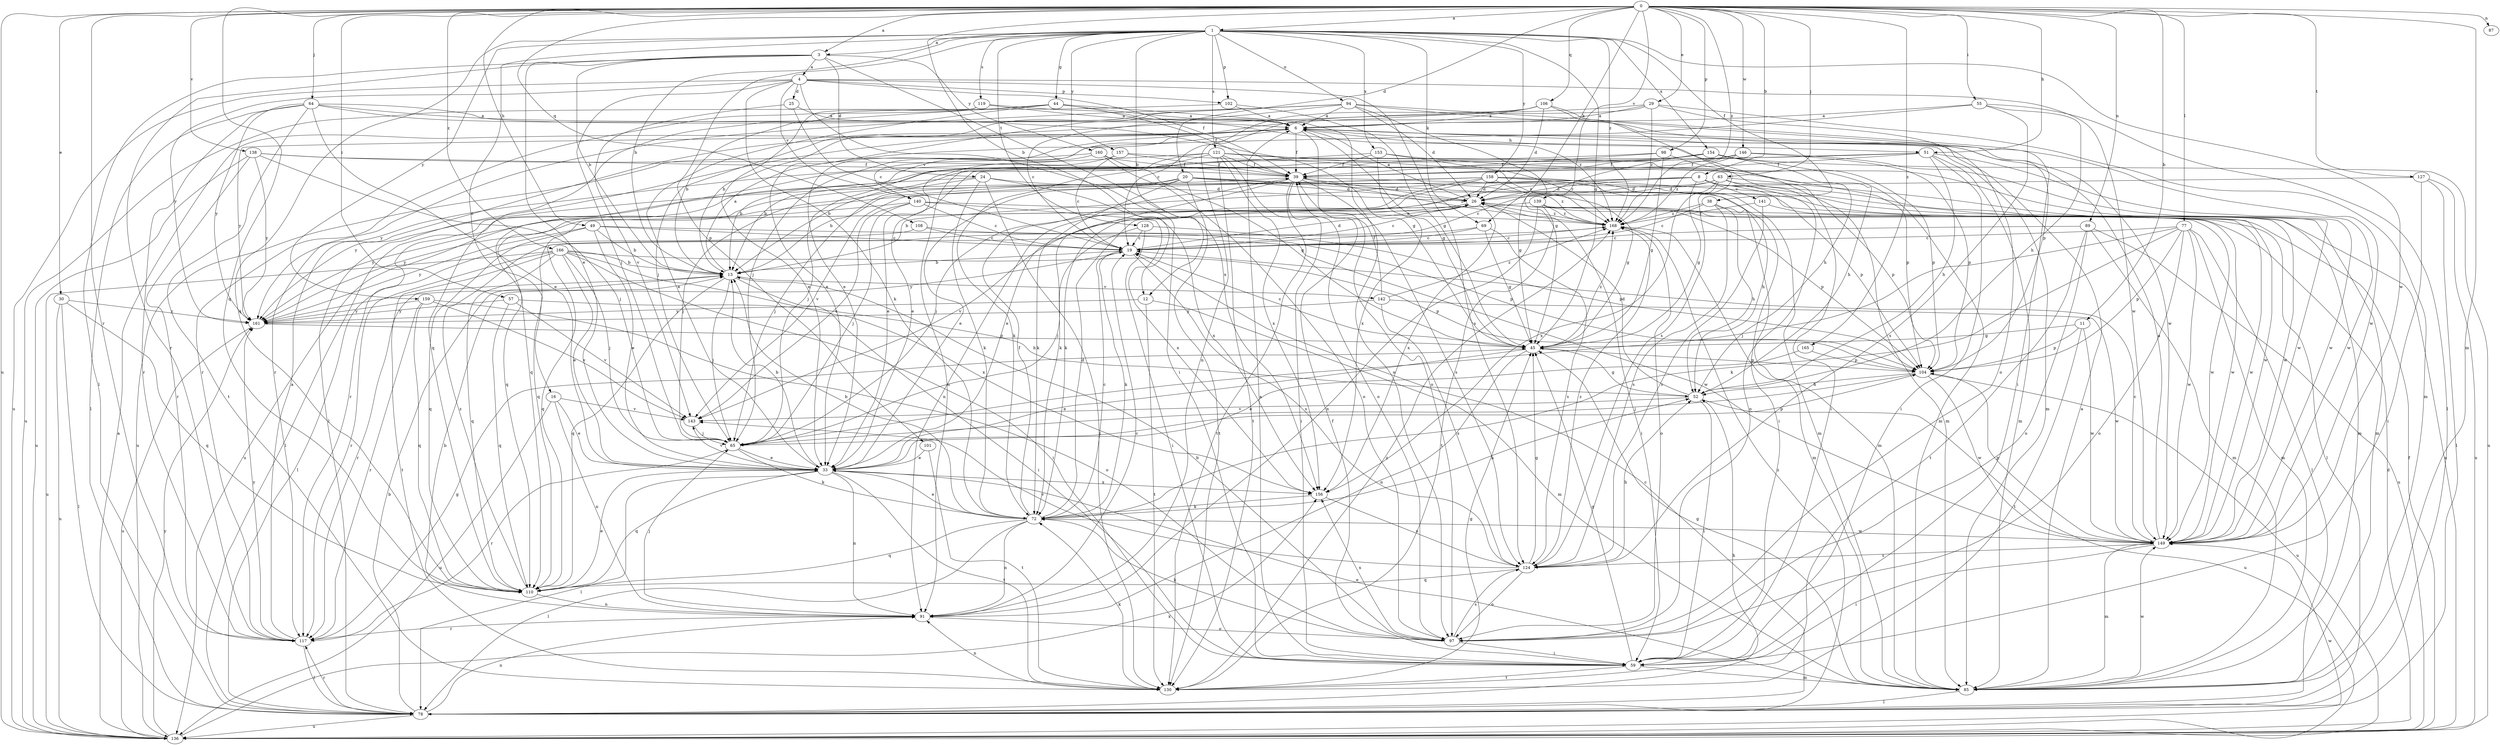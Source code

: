 strict digraph  {
0;
1;
3;
4;
6;
8;
11;
12;
13;
16;
19;
20;
24;
25;
26;
29;
30;
33;
38;
39;
44;
45;
49;
51;
52;
55;
57;
59;
63;
64;
65;
69;
72;
77;
78;
85;
87;
89;
91;
94;
97;
98;
101;
102;
104;
106;
108;
110;
117;
119;
121;
124;
127;
128;
130;
136;
138;
139;
140;
141;
142;
143;
146;
149;
153;
154;
156;
157;
158;
159;
160;
161;
165;
166;
168;
0 -> 1  [label=a];
0 -> 3  [label=a];
0 -> 8  [label=b];
0 -> 11  [label=b];
0 -> 12  [label=b];
0 -> 20  [label=d];
0 -> 29  [label=e];
0 -> 30  [label=e];
0 -> 49  [label=h];
0 -> 51  [label=h];
0 -> 55  [label=i];
0 -> 57  [label=i];
0 -> 63  [label=j];
0 -> 64  [label=j];
0 -> 69  [label=k];
0 -> 77  [label=l];
0 -> 85  [label=m];
0 -> 87  [label=n];
0 -> 89  [label=n];
0 -> 98  [label=p];
0 -> 106  [label=q];
0 -> 108  [label=q];
0 -> 110  [label=q];
0 -> 117  [label=r];
0 -> 127  [label=t];
0 -> 136  [label=u];
0 -> 138  [label=v];
0 -> 139  [label=v];
0 -> 146  [label=w];
0 -> 165  [label=z];
0 -> 166  [label=z];
0 -> 168  [label=z];
1 -> 3  [label=a];
1 -> 12  [label=b];
1 -> 13  [label=b];
1 -> 16  [label=c];
1 -> 38  [label=f];
1 -> 44  [label=g];
1 -> 45  [label=g];
1 -> 69  [label=k];
1 -> 94  [label=o];
1 -> 101  [label=p];
1 -> 102  [label=p];
1 -> 110  [label=q];
1 -> 119  [label=s];
1 -> 121  [label=s];
1 -> 128  [label=t];
1 -> 149  [label=w];
1 -> 153  [label=x];
1 -> 154  [label=x];
1 -> 157  [label=y];
1 -> 158  [label=y];
1 -> 159  [label=y];
1 -> 168  [label=z];
3 -> 4  [label=a];
3 -> 13  [label=b];
3 -> 24  [label=d];
3 -> 33  [label=e];
3 -> 78  [label=l];
3 -> 117  [label=r];
3 -> 156  [label=x];
3 -> 160  [label=y];
4 -> 25  [label=d];
4 -> 39  [label=f];
4 -> 59  [label=i];
4 -> 65  [label=j];
4 -> 72  [label=k];
4 -> 102  [label=p];
4 -> 124  [label=s];
4 -> 136  [label=u];
4 -> 140  [label=v];
4 -> 149  [label=w];
4 -> 161  [label=y];
6 -> 39  [label=f];
6 -> 45  [label=g];
6 -> 51  [label=h];
6 -> 52  [label=h];
6 -> 78  [label=l];
6 -> 85  [label=m];
6 -> 97  [label=o];
6 -> 140  [label=v];
6 -> 161  [label=y];
8 -> 13  [label=b];
8 -> 26  [label=d];
8 -> 45  [label=g];
8 -> 72  [label=k];
8 -> 85  [label=m];
8 -> 104  [label=p];
8 -> 110  [label=q];
8 -> 141  [label=v];
8 -> 149  [label=w];
11 -> 45  [label=g];
11 -> 104  [label=p];
11 -> 130  [label=t];
11 -> 149  [label=w];
12 -> 85  [label=m];
12 -> 130  [label=t];
12 -> 161  [label=y];
13 -> 6  [label=a];
13 -> 59  [label=i];
13 -> 65  [label=j];
13 -> 110  [label=q];
13 -> 117  [label=r];
13 -> 142  [label=v];
16 -> 33  [label=e];
16 -> 91  [label=n];
16 -> 136  [label=u];
16 -> 143  [label=v];
19 -> 13  [label=b];
19 -> 26  [label=d];
19 -> 72  [label=k];
19 -> 124  [label=s];
19 -> 161  [label=y];
20 -> 13  [label=b];
20 -> 26  [label=d];
20 -> 33  [label=e];
20 -> 45  [label=g];
20 -> 59  [label=i];
20 -> 65  [label=j];
20 -> 72  [label=k];
20 -> 130  [label=t];
20 -> 149  [label=w];
24 -> 26  [label=d];
24 -> 65  [label=j];
24 -> 72  [label=k];
24 -> 78  [label=l];
24 -> 130  [label=t];
24 -> 156  [label=x];
25 -> 6  [label=a];
25 -> 19  [label=c];
25 -> 143  [label=v];
26 -> 6  [label=a];
26 -> 19  [label=c];
26 -> 59  [label=i];
26 -> 104  [label=p];
26 -> 110  [label=q];
26 -> 143  [label=v];
26 -> 149  [label=w];
26 -> 156  [label=x];
26 -> 168  [label=z];
29 -> 6  [label=a];
29 -> 13  [label=b];
29 -> 33  [label=e];
29 -> 85  [label=m];
29 -> 97  [label=o];
29 -> 168  [label=z];
30 -> 78  [label=l];
30 -> 110  [label=q];
30 -> 136  [label=u];
30 -> 161  [label=y];
33 -> 13  [label=b];
33 -> 78  [label=l];
33 -> 91  [label=n];
33 -> 110  [label=q];
33 -> 130  [label=t];
33 -> 143  [label=v];
33 -> 156  [label=x];
38 -> 19  [label=c];
38 -> 52  [label=h];
38 -> 85  [label=m];
38 -> 124  [label=s];
38 -> 168  [label=z];
39 -> 26  [label=d];
39 -> 59  [label=i];
39 -> 72  [label=k];
39 -> 124  [label=s];
39 -> 130  [label=t];
39 -> 136  [label=u];
39 -> 168  [label=z];
44 -> 6  [label=a];
44 -> 13  [label=b];
44 -> 33  [label=e];
44 -> 39  [label=f];
44 -> 97  [label=o];
44 -> 110  [label=q];
45 -> 19  [label=c];
45 -> 33  [label=e];
45 -> 91  [label=n];
45 -> 104  [label=p];
45 -> 168  [label=z];
49 -> 13  [label=b];
49 -> 19  [label=c];
49 -> 33  [label=e];
49 -> 110  [label=q];
49 -> 149  [label=w];
49 -> 161  [label=y];
51 -> 13  [label=b];
51 -> 33  [label=e];
51 -> 39  [label=f];
51 -> 52  [label=h];
51 -> 59  [label=i];
51 -> 85  [label=m];
51 -> 149  [label=w];
52 -> 26  [label=d];
52 -> 45  [label=g];
52 -> 59  [label=i];
52 -> 136  [label=u];
52 -> 143  [label=v];
55 -> 6  [label=a];
55 -> 52  [label=h];
55 -> 65  [label=j];
55 -> 78  [label=l];
55 -> 124  [label=s];
57 -> 52  [label=h];
57 -> 110  [label=q];
57 -> 143  [label=v];
57 -> 161  [label=y];
59 -> 6  [label=a];
59 -> 39  [label=f];
59 -> 45  [label=g];
59 -> 85  [label=m];
59 -> 130  [label=t];
63 -> 19  [label=c];
63 -> 26  [label=d];
63 -> 33  [label=e];
63 -> 85  [label=m];
63 -> 97  [label=o];
63 -> 104  [label=p];
63 -> 156  [label=x];
64 -> 6  [label=a];
64 -> 33  [label=e];
64 -> 45  [label=g];
64 -> 78  [label=l];
64 -> 117  [label=r];
64 -> 130  [label=t];
64 -> 161  [label=y];
64 -> 168  [label=z];
65 -> 33  [label=e];
65 -> 72  [label=k];
65 -> 104  [label=p];
65 -> 117  [label=r];
69 -> 19  [label=c];
69 -> 45  [label=g];
69 -> 110  [label=q];
69 -> 124  [label=s];
72 -> 13  [label=b];
72 -> 19  [label=c];
72 -> 26  [label=d];
72 -> 33  [label=e];
72 -> 39  [label=f];
72 -> 52  [label=h];
72 -> 78  [label=l];
72 -> 91  [label=n];
72 -> 110  [label=q];
72 -> 149  [label=w];
77 -> 19  [label=c];
77 -> 65  [label=j];
77 -> 72  [label=k];
77 -> 78  [label=l];
77 -> 85  [label=m];
77 -> 97  [label=o];
77 -> 104  [label=p];
77 -> 149  [label=w];
78 -> 13  [label=b];
78 -> 19  [label=c];
78 -> 52  [label=h];
78 -> 91  [label=n];
78 -> 117  [label=r];
78 -> 136  [label=u];
78 -> 168  [label=z];
85 -> 6  [label=a];
85 -> 33  [label=e];
85 -> 45  [label=g];
85 -> 78  [label=l];
85 -> 149  [label=w];
89 -> 19  [label=c];
89 -> 85  [label=m];
89 -> 97  [label=o];
89 -> 130  [label=t];
89 -> 136  [label=u];
91 -> 13  [label=b];
91 -> 19  [label=c];
91 -> 65  [label=j];
91 -> 97  [label=o];
91 -> 117  [label=r];
94 -> 6  [label=a];
94 -> 19  [label=c];
94 -> 26  [label=d];
94 -> 33  [label=e];
94 -> 45  [label=g];
94 -> 65  [label=j];
94 -> 104  [label=p];
94 -> 117  [label=r];
94 -> 149  [label=w];
97 -> 13  [label=b];
97 -> 59  [label=i];
97 -> 72  [label=k];
97 -> 124  [label=s];
97 -> 156  [label=x];
98 -> 39  [label=f];
98 -> 45  [label=g];
98 -> 65  [label=j];
98 -> 104  [label=p];
101 -> 33  [label=e];
101 -> 130  [label=t];
102 -> 6  [label=a];
102 -> 45  [label=g];
102 -> 136  [label=u];
104 -> 52  [label=h];
104 -> 65  [label=j];
104 -> 136  [label=u];
104 -> 149  [label=w];
106 -> 6  [label=a];
106 -> 19  [label=c];
106 -> 26  [label=d];
106 -> 59  [label=i];
106 -> 91  [label=n];
106 -> 124  [label=s];
108 -> 19  [label=c];
108 -> 78  [label=l];
108 -> 104  [label=p];
110 -> 33  [label=e];
110 -> 91  [label=n];
110 -> 168  [label=z];
117 -> 6  [label=a];
117 -> 45  [label=g];
117 -> 78  [label=l];
117 -> 161  [label=y];
119 -> 6  [label=a];
119 -> 33  [label=e];
119 -> 117  [label=r];
119 -> 149  [label=w];
121 -> 39  [label=f];
121 -> 59  [label=i];
121 -> 72  [label=k];
121 -> 97  [label=o];
121 -> 117  [label=r];
121 -> 130  [label=t];
121 -> 149  [label=w];
121 -> 156  [label=x];
121 -> 161  [label=y];
124 -> 45  [label=g];
124 -> 52  [label=h];
124 -> 97  [label=o];
124 -> 110  [label=q];
124 -> 143  [label=v];
124 -> 168  [label=z];
127 -> 26  [label=d];
127 -> 59  [label=i];
127 -> 78  [label=l];
127 -> 136  [label=u];
128 -> 19  [label=c];
128 -> 59  [label=i];
128 -> 65  [label=j];
128 -> 104  [label=p];
130 -> 45  [label=g];
130 -> 72  [label=k];
130 -> 91  [label=n];
130 -> 168  [label=z];
136 -> 6  [label=a];
136 -> 26  [label=d];
136 -> 39  [label=f];
136 -> 149  [label=w];
136 -> 156  [label=x];
136 -> 161  [label=y];
138 -> 39  [label=f];
138 -> 65  [label=j];
138 -> 104  [label=p];
138 -> 117  [label=r];
138 -> 136  [label=u];
138 -> 161  [label=y];
139 -> 78  [label=l];
139 -> 91  [label=n];
139 -> 130  [label=t];
139 -> 149  [label=w];
139 -> 161  [label=y];
139 -> 168  [label=z];
140 -> 19  [label=c];
140 -> 65  [label=j];
140 -> 143  [label=v];
140 -> 156  [label=x];
140 -> 161  [label=y];
140 -> 168  [label=z];
141 -> 124  [label=s];
141 -> 149  [label=w];
141 -> 168  [label=z];
142 -> 39  [label=f];
142 -> 124  [label=s];
142 -> 149  [label=w];
142 -> 161  [label=y];
142 -> 168  [label=z];
143 -> 65  [label=j];
146 -> 39  [label=f];
146 -> 104  [label=p];
146 -> 110  [label=q];
146 -> 149  [label=w];
146 -> 168  [label=z];
149 -> 6  [label=a];
149 -> 19  [label=c];
149 -> 59  [label=i];
149 -> 85  [label=m];
149 -> 104  [label=p];
149 -> 124  [label=s];
153 -> 39  [label=f];
153 -> 85  [label=m];
153 -> 91  [label=n];
153 -> 156  [label=x];
153 -> 168  [label=z];
154 -> 13  [label=b];
154 -> 39  [label=f];
154 -> 45  [label=g];
154 -> 52  [label=h];
154 -> 85  [label=m];
154 -> 136  [label=u];
156 -> 72  [label=k];
156 -> 124  [label=s];
157 -> 19  [label=c];
157 -> 33  [label=e];
157 -> 39  [label=f];
157 -> 168  [label=z];
158 -> 26  [label=d];
158 -> 52  [label=h];
158 -> 65  [label=j];
158 -> 85  [label=m];
158 -> 91  [label=n];
158 -> 136  [label=u];
158 -> 143  [label=v];
158 -> 161  [label=y];
158 -> 168  [label=z];
159 -> 97  [label=o];
159 -> 110  [label=q];
159 -> 117  [label=r];
159 -> 143  [label=v];
159 -> 161  [label=y];
160 -> 13  [label=b];
160 -> 39  [label=f];
160 -> 45  [label=g];
160 -> 97  [label=o];
160 -> 136  [label=u];
161 -> 45  [label=g];
161 -> 136  [label=u];
165 -> 33  [label=e];
165 -> 104  [label=p];
166 -> 13  [label=b];
166 -> 33  [label=e];
166 -> 59  [label=i];
166 -> 65  [label=j];
166 -> 104  [label=p];
166 -> 110  [label=q];
166 -> 117  [label=r];
166 -> 130  [label=t];
166 -> 136  [label=u];
166 -> 156  [label=x];
168 -> 19  [label=c];
168 -> 85  [label=m];
168 -> 97  [label=o];
}
